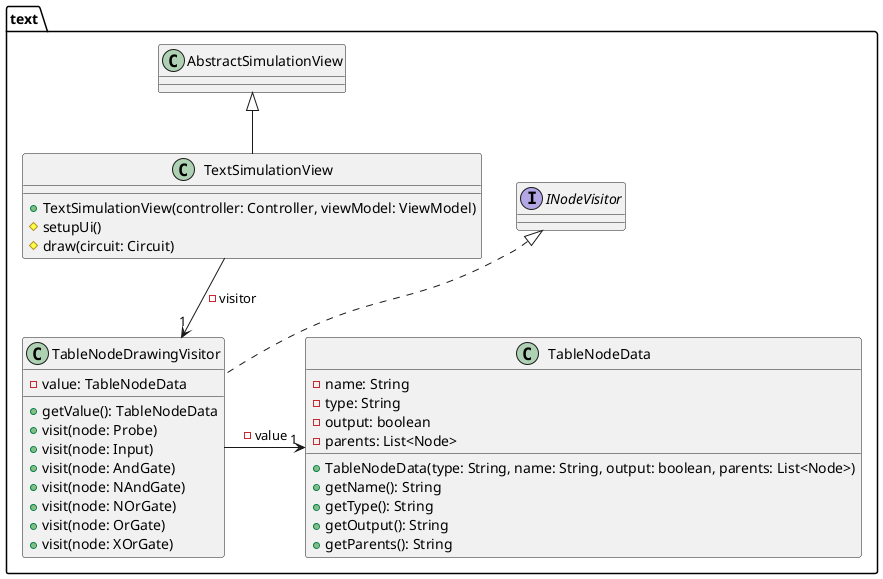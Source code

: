 @startuml

package text {
    class TableNodeData {
        -name: String
        -type: String
        -output: boolean
        -parents: List<Node>

        +TableNodeData(type: String, name: String, output: boolean, parents: List<Node>)
        +getName(): String
        +getType(): String
        +getOutput(): String
        +getParents(): String
    }

    class TableNodeDrawingVisitor implements INodeVisitor {
        -value: TableNodeData

        +getValue(): TableNodeData
        +visit(node: Probe)
        +visit(node: Input)
        +visit(node: AndGate)
        +visit(node: NAndGate)
        +visit(node: NOrGate)
        +visit(node: OrGate)
        +visit(node: XOrGate)
    }
    TableNodeDrawingVisitor -> "1" TableNodeData: -value

    class TextSimulationView extends AbstractSimulationView {
        +TextSimulationView(controller: Controller, viewModel: ViewModel)
        #setupUi()
        #draw(circuit: Circuit)
    }
    TextSimulationView --> "1" TableNodeDrawingVisitor : -visitor
}

@enduml